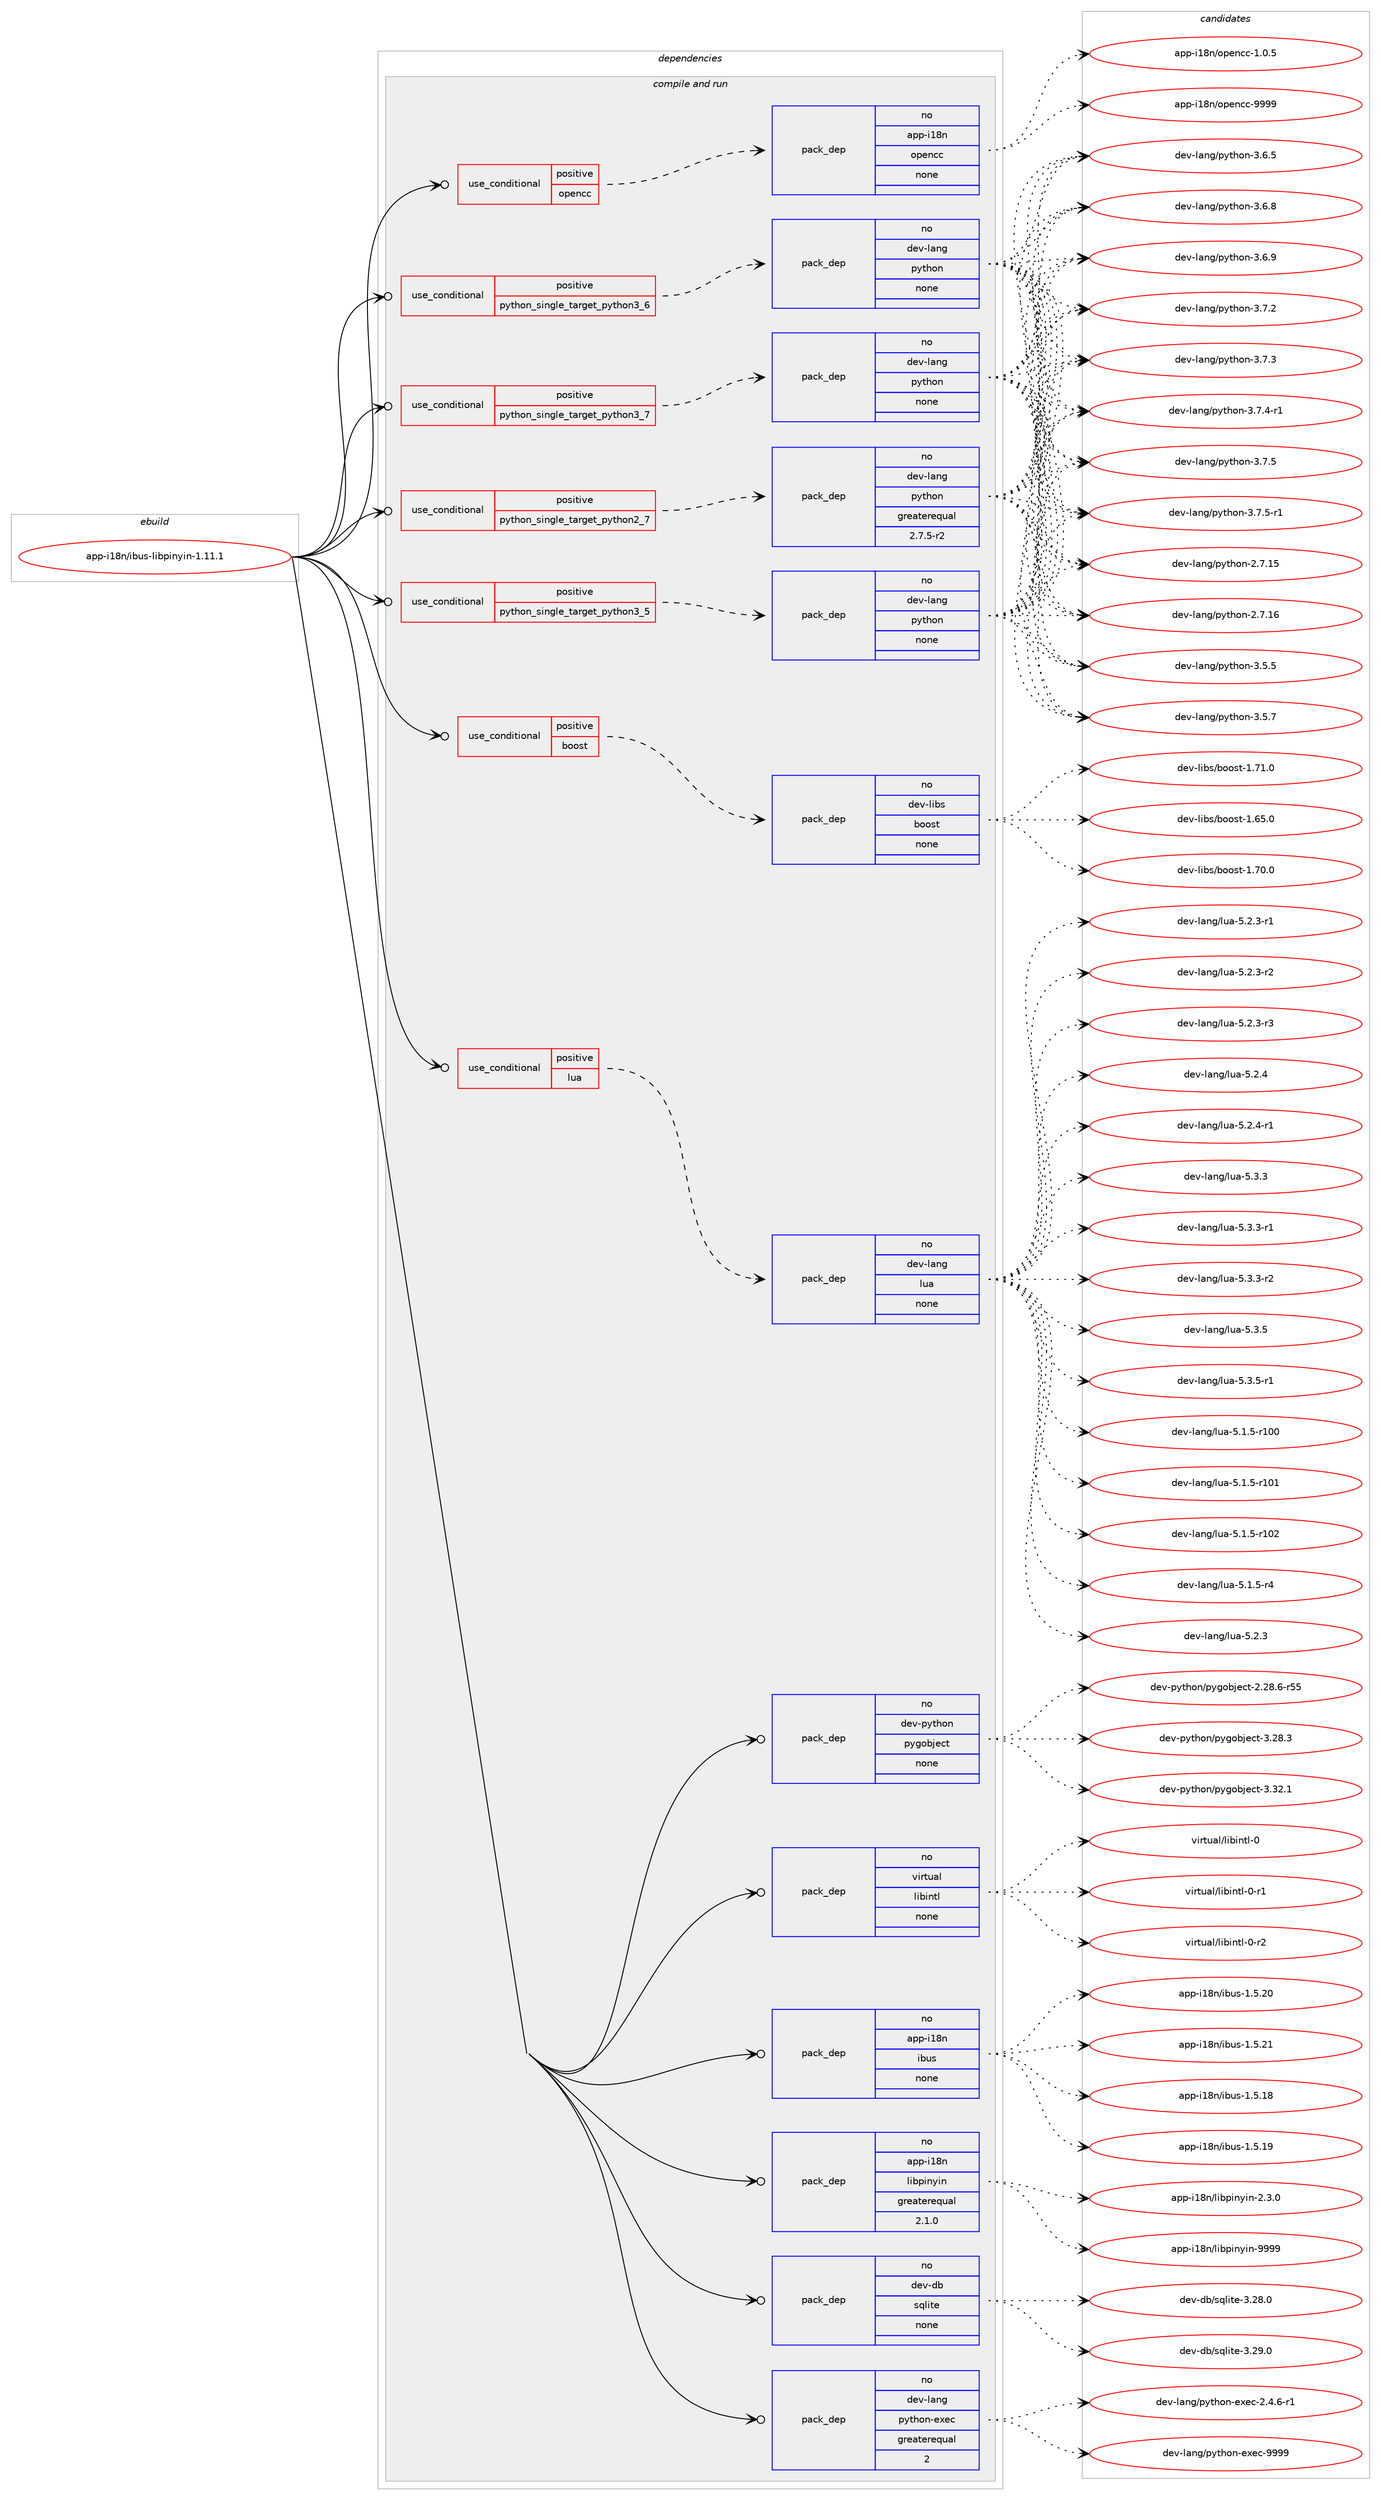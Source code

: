 digraph prolog {

# *************
# Graph options
# *************

newrank=true;
concentrate=true;
compound=true;
graph [rankdir=LR,fontname=Helvetica,fontsize=10,ranksep=1.5];#, ranksep=2.5, nodesep=0.2];
edge  [arrowhead=vee];
node  [fontname=Helvetica,fontsize=10];

# **********
# The ebuild
# **********

subgraph cluster_leftcol {
color=gray;
rank=same;
label=<<i>ebuild</i>>;
id [label="app-i18n/ibus-libpinyin-1.11.1", color=red, width=4, href="../app-i18n/ibus-libpinyin-1.11.1.svg"];
}

# ****************
# The dependencies
# ****************

subgraph cluster_midcol {
color=gray;
label=<<i>dependencies</i>>;
subgraph cluster_compile {
fillcolor="#eeeeee";
style=filled;
label=<<i>compile</i>>;
}
subgraph cluster_compileandrun {
fillcolor="#eeeeee";
style=filled;
label=<<i>compile and run</i>>;
subgraph cond118336 {
dependency494897 [label=<<TABLE BORDER="0" CELLBORDER="1" CELLSPACING="0" CELLPADDING="4"><TR><TD ROWSPAN="3" CELLPADDING="10">use_conditional</TD></TR><TR><TD>positive</TD></TR><TR><TD>boost</TD></TR></TABLE>>, shape=none, color=red];
subgraph pack367649 {
dependency494898 [label=<<TABLE BORDER="0" CELLBORDER="1" CELLSPACING="0" CELLPADDING="4" WIDTH="220"><TR><TD ROWSPAN="6" CELLPADDING="30">pack_dep</TD></TR><TR><TD WIDTH="110">no</TD></TR><TR><TD>dev-libs</TD></TR><TR><TD>boost</TD></TR><TR><TD>none</TD></TR><TR><TD></TD></TR></TABLE>>, shape=none, color=blue];
}
dependency494897:e -> dependency494898:w [weight=20,style="dashed",arrowhead="vee"];
}
id:e -> dependency494897:w [weight=20,style="solid",arrowhead="odotvee"];
subgraph cond118337 {
dependency494899 [label=<<TABLE BORDER="0" CELLBORDER="1" CELLSPACING="0" CELLPADDING="4"><TR><TD ROWSPAN="3" CELLPADDING="10">use_conditional</TD></TR><TR><TD>positive</TD></TR><TR><TD>lua</TD></TR></TABLE>>, shape=none, color=red];
subgraph pack367650 {
dependency494900 [label=<<TABLE BORDER="0" CELLBORDER="1" CELLSPACING="0" CELLPADDING="4" WIDTH="220"><TR><TD ROWSPAN="6" CELLPADDING="30">pack_dep</TD></TR><TR><TD WIDTH="110">no</TD></TR><TR><TD>dev-lang</TD></TR><TR><TD>lua</TD></TR><TR><TD>none</TD></TR><TR><TD></TD></TR></TABLE>>, shape=none, color=blue];
}
dependency494899:e -> dependency494900:w [weight=20,style="dashed",arrowhead="vee"];
}
id:e -> dependency494899:w [weight=20,style="solid",arrowhead="odotvee"];
subgraph cond118338 {
dependency494901 [label=<<TABLE BORDER="0" CELLBORDER="1" CELLSPACING="0" CELLPADDING="4"><TR><TD ROWSPAN="3" CELLPADDING="10">use_conditional</TD></TR><TR><TD>positive</TD></TR><TR><TD>opencc</TD></TR></TABLE>>, shape=none, color=red];
subgraph pack367651 {
dependency494902 [label=<<TABLE BORDER="0" CELLBORDER="1" CELLSPACING="0" CELLPADDING="4" WIDTH="220"><TR><TD ROWSPAN="6" CELLPADDING="30">pack_dep</TD></TR><TR><TD WIDTH="110">no</TD></TR><TR><TD>app-i18n</TD></TR><TR><TD>opencc</TD></TR><TR><TD>none</TD></TR><TR><TD></TD></TR></TABLE>>, shape=none, color=blue];
}
dependency494901:e -> dependency494902:w [weight=20,style="dashed",arrowhead="vee"];
}
id:e -> dependency494901:w [weight=20,style="solid",arrowhead="odotvee"];
subgraph cond118339 {
dependency494903 [label=<<TABLE BORDER="0" CELLBORDER="1" CELLSPACING="0" CELLPADDING="4"><TR><TD ROWSPAN="3" CELLPADDING="10">use_conditional</TD></TR><TR><TD>positive</TD></TR><TR><TD>python_single_target_python2_7</TD></TR></TABLE>>, shape=none, color=red];
subgraph pack367652 {
dependency494904 [label=<<TABLE BORDER="0" CELLBORDER="1" CELLSPACING="0" CELLPADDING="4" WIDTH="220"><TR><TD ROWSPAN="6" CELLPADDING="30">pack_dep</TD></TR><TR><TD WIDTH="110">no</TD></TR><TR><TD>dev-lang</TD></TR><TR><TD>python</TD></TR><TR><TD>greaterequal</TD></TR><TR><TD>2.7.5-r2</TD></TR></TABLE>>, shape=none, color=blue];
}
dependency494903:e -> dependency494904:w [weight=20,style="dashed",arrowhead="vee"];
}
id:e -> dependency494903:w [weight=20,style="solid",arrowhead="odotvee"];
subgraph cond118340 {
dependency494905 [label=<<TABLE BORDER="0" CELLBORDER="1" CELLSPACING="0" CELLPADDING="4"><TR><TD ROWSPAN="3" CELLPADDING="10">use_conditional</TD></TR><TR><TD>positive</TD></TR><TR><TD>python_single_target_python3_5</TD></TR></TABLE>>, shape=none, color=red];
subgraph pack367653 {
dependency494906 [label=<<TABLE BORDER="0" CELLBORDER="1" CELLSPACING="0" CELLPADDING="4" WIDTH="220"><TR><TD ROWSPAN="6" CELLPADDING="30">pack_dep</TD></TR><TR><TD WIDTH="110">no</TD></TR><TR><TD>dev-lang</TD></TR><TR><TD>python</TD></TR><TR><TD>none</TD></TR><TR><TD></TD></TR></TABLE>>, shape=none, color=blue];
}
dependency494905:e -> dependency494906:w [weight=20,style="dashed",arrowhead="vee"];
}
id:e -> dependency494905:w [weight=20,style="solid",arrowhead="odotvee"];
subgraph cond118341 {
dependency494907 [label=<<TABLE BORDER="0" CELLBORDER="1" CELLSPACING="0" CELLPADDING="4"><TR><TD ROWSPAN="3" CELLPADDING="10">use_conditional</TD></TR><TR><TD>positive</TD></TR><TR><TD>python_single_target_python3_6</TD></TR></TABLE>>, shape=none, color=red];
subgraph pack367654 {
dependency494908 [label=<<TABLE BORDER="0" CELLBORDER="1" CELLSPACING="0" CELLPADDING="4" WIDTH="220"><TR><TD ROWSPAN="6" CELLPADDING="30">pack_dep</TD></TR><TR><TD WIDTH="110">no</TD></TR><TR><TD>dev-lang</TD></TR><TR><TD>python</TD></TR><TR><TD>none</TD></TR><TR><TD></TD></TR></TABLE>>, shape=none, color=blue];
}
dependency494907:e -> dependency494908:w [weight=20,style="dashed",arrowhead="vee"];
}
id:e -> dependency494907:w [weight=20,style="solid",arrowhead="odotvee"];
subgraph cond118342 {
dependency494909 [label=<<TABLE BORDER="0" CELLBORDER="1" CELLSPACING="0" CELLPADDING="4"><TR><TD ROWSPAN="3" CELLPADDING="10">use_conditional</TD></TR><TR><TD>positive</TD></TR><TR><TD>python_single_target_python3_7</TD></TR></TABLE>>, shape=none, color=red];
subgraph pack367655 {
dependency494910 [label=<<TABLE BORDER="0" CELLBORDER="1" CELLSPACING="0" CELLPADDING="4" WIDTH="220"><TR><TD ROWSPAN="6" CELLPADDING="30">pack_dep</TD></TR><TR><TD WIDTH="110">no</TD></TR><TR><TD>dev-lang</TD></TR><TR><TD>python</TD></TR><TR><TD>none</TD></TR><TR><TD></TD></TR></TABLE>>, shape=none, color=blue];
}
dependency494909:e -> dependency494910:w [weight=20,style="dashed",arrowhead="vee"];
}
id:e -> dependency494909:w [weight=20,style="solid",arrowhead="odotvee"];
subgraph pack367656 {
dependency494911 [label=<<TABLE BORDER="0" CELLBORDER="1" CELLSPACING="0" CELLPADDING="4" WIDTH="220"><TR><TD ROWSPAN="6" CELLPADDING="30">pack_dep</TD></TR><TR><TD WIDTH="110">no</TD></TR><TR><TD>app-i18n</TD></TR><TR><TD>ibus</TD></TR><TR><TD>none</TD></TR><TR><TD></TD></TR></TABLE>>, shape=none, color=blue];
}
id:e -> dependency494911:w [weight=20,style="solid",arrowhead="odotvee"];
subgraph pack367657 {
dependency494912 [label=<<TABLE BORDER="0" CELLBORDER="1" CELLSPACING="0" CELLPADDING="4" WIDTH="220"><TR><TD ROWSPAN="6" CELLPADDING="30">pack_dep</TD></TR><TR><TD WIDTH="110">no</TD></TR><TR><TD>app-i18n</TD></TR><TR><TD>libpinyin</TD></TR><TR><TD>greaterequal</TD></TR><TR><TD>2.1.0</TD></TR></TABLE>>, shape=none, color=blue];
}
id:e -> dependency494912:w [weight=20,style="solid",arrowhead="odotvee"];
subgraph pack367658 {
dependency494913 [label=<<TABLE BORDER="0" CELLBORDER="1" CELLSPACING="0" CELLPADDING="4" WIDTH="220"><TR><TD ROWSPAN="6" CELLPADDING="30">pack_dep</TD></TR><TR><TD WIDTH="110">no</TD></TR><TR><TD>dev-db</TD></TR><TR><TD>sqlite</TD></TR><TR><TD>none</TD></TR><TR><TD></TD></TR></TABLE>>, shape=none, color=blue];
}
id:e -> dependency494913:w [weight=20,style="solid",arrowhead="odotvee"];
subgraph pack367659 {
dependency494914 [label=<<TABLE BORDER="0" CELLBORDER="1" CELLSPACING="0" CELLPADDING="4" WIDTH="220"><TR><TD ROWSPAN="6" CELLPADDING="30">pack_dep</TD></TR><TR><TD WIDTH="110">no</TD></TR><TR><TD>dev-lang</TD></TR><TR><TD>python-exec</TD></TR><TR><TD>greaterequal</TD></TR><TR><TD>2</TD></TR></TABLE>>, shape=none, color=blue];
}
id:e -> dependency494914:w [weight=20,style="solid",arrowhead="odotvee"];
subgraph pack367660 {
dependency494915 [label=<<TABLE BORDER="0" CELLBORDER="1" CELLSPACING="0" CELLPADDING="4" WIDTH="220"><TR><TD ROWSPAN="6" CELLPADDING="30">pack_dep</TD></TR><TR><TD WIDTH="110">no</TD></TR><TR><TD>dev-python</TD></TR><TR><TD>pygobject</TD></TR><TR><TD>none</TD></TR><TR><TD></TD></TR></TABLE>>, shape=none, color=blue];
}
id:e -> dependency494915:w [weight=20,style="solid",arrowhead="odotvee"];
subgraph pack367661 {
dependency494916 [label=<<TABLE BORDER="0" CELLBORDER="1" CELLSPACING="0" CELLPADDING="4" WIDTH="220"><TR><TD ROWSPAN="6" CELLPADDING="30">pack_dep</TD></TR><TR><TD WIDTH="110">no</TD></TR><TR><TD>virtual</TD></TR><TR><TD>libintl</TD></TR><TR><TD>none</TD></TR><TR><TD></TD></TR></TABLE>>, shape=none, color=blue];
}
id:e -> dependency494916:w [weight=20,style="solid",arrowhead="odotvee"];
}
subgraph cluster_run {
fillcolor="#eeeeee";
style=filled;
label=<<i>run</i>>;
}
}

# **************
# The candidates
# **************

subgraph cluster_choices {
rank=same;
color=gray;
label=<<i>candidates</i>>;

subgraph choice367649 {
color=black;
nodesep=1;
choice1001011184510810598115479811111111511645494654534648 [label="dev-libs/boost-1.65.0", color=red, width=4,href="../dev-libs/boost-1.65.0.svg"];
choice1001011184510810598115479811111111511645494655484648 [label="dev-libs/boost-1.70.0", color=red, width=4,href="../dev-libs/boost-1.70.0.svg"];
choice1001011184510810598115479811111111511645494655494648 [label="dev-libs/boost-1.71.0", color=red, width=4,href="../dev-libs/boost-1.71.0.svg"];
dependency494898:e -> choice1001011184510810598115479811111111511645494654534648:w [style=dotted,weight="100"];
dependency494898:e -> choice1001011184510810598115479811111111511645494655484648:w [style=dotted,weight="100"];
dependency494898:e -> choice1001011184510810598115479811111111511645494655494648:w [style=dotted,weight="100"];
}
subgraph choice367650 {
color=black;
nodesep=1;
choice1001011184510897110103471081179745534649465345114494848 [label="dev-lang/lua-5.1.5-r100", color=red, width=4,href="../dev-lang/lua-5.1.5-r100.svg"];
choice1001011184510897110103471081179745534649465345114494849 [label="dev-lang/lua-5.1.5-r101", color=red, width=4,href="../dev-lang/lua-5.1.5-r101.svg"];
choice1001011184510897110103471081179745534649465345114494850 [label="dev-lang/lua-5.1.5-r102", color=red, width=4,href="../dev-lang/lua-5.1.5-r102.svg"];
choice100101118451089711010347108117974553464946534511452 [label="dev-lang/lua-5.1.5-r4", color=red, width=4,href="../dev-lang/lua-5.1.5-r4.svg"];
choice10010111845108971101034710811797455346504651 [label="dev-lang/lua-5.2.3", color=red, width=4,href="../dev-lang/lua-5.2.3.svg"];
choice100101118451089711010347108117974553465046514511449 [label="dev-lang/lua-5.2.3-r1", color=red, width=4,href="../dev-lang/lua-5.2.3-r1.svg"];
choice100101118451089711010347108117974553465046514511450 [label="dev-lang/lua-5.2.3-r2", color=red, width=4,href="../dev-lang/lua-5.2.3-r2.svg"];
choice100101118451089711010347108117974553465046514511451 [label="dev-lang/lua-5.2.3-r3", color=red, width=4,href="../dev-lang/lua-5.2.3-r3.svg"];
choice10010111845108971101034710811797455346504652 [label="dev-lang/lua-5.2.4", color=red, width=4,href="../dev-lang/lua-5.2.4.svg"];
choice100101118451089711010347108117974553465046524511449 [label="dev-lang/lua-5.2.4-r1", color=red, width=4,href="../dev-lang/lua-5.2.4-r1.svg"];
choice10010111845108971101034710811797455346514651 [label="dev-lang/lua-5.3.3", color=red, width=4,href="../dev-lang/lua-5.3.3.svg"];
choice100101118451089711010347108117974553465146514511449 [label="dev-lang/lua-5.3.3-r1", color=red, width=4,href="../dev-lang/lua-5.3.3-r1.svg"];
choice100101118451089711010347108117974553465146514511450 [label="dev-lang/lua-5.3.3-r2", color=red, width=4,href="../dev-lang/lua-5.3.3-r2.svg"];
choice10010111845108971101034710811797455346514653 [label="dev-lang/lua-5.3.5", color=red, width=4,href="../dev-lang/lua-5.3.5.svg"];
choice100101118451089711010347108117974553465146534511449 [label="dev-lang/lua-5.3.5-r1", color=red, width=4,href="../dev-lang/lua-5.3.5-r1.svg"];
dependency494900:e -> choice1001011184510897110103471081179745534649465345114494848:w [style=dotted,weight="100"];
dependency494900:e -> choice1001011184510897110103471081179745534649465345114494849:w [style=dotted,weight="100"];
dependency494900:e -> choice1001011184510897110103471081179745534649465345114494850:w [style=dotted,weight="100"];
dependency494900:e -> choice100101118451089711010347108117974553464946534511452:w [style=dotted,weight="100"];
dependency494900:e -> choice10010111845108971101034710811797455346504651:w [style=dotted,weight="100"];
dependency494900:e -> choice100101118451089711010347108117974553465046514511449:w [style=dotted,weight="100"];
dependency494900:e -> choice100101118451089711010347108117974553465046514511450:w [style=dotted,weight="100"];
dependency494900:e -> choice100101118451089711010347108117974553465046514511451:w [style=dotted,weight="100"];
dependency494900:e -> choice10010111845108971101034710811797455346504652:w [style=dotted,weight="100"];
dependency494900:e -> choice100101118451089711010347108117974553465046524511449:w [style=dotted,weight="100"];
dependency494900:e -> choice10010111845108971101034710811797455346514651:w [style=dotted,weight="100"];
dependency494900:e -> choice100101118451089711010347108117974553465146514511449:w [style=dotted,weight="100"];
dependency494900:e -> choice100101118451089711010347108117974553465146514511450:w [style=dotted,weight="100"];
dependency494900:e -> choice10010111845108971101034710811797455346514653:w [style=dotted,weight="100"];
dependency494900:e -> choice100101118451089711010347108117974553465146534511449:w [style=dotted,weight="100"];
}
subgraph choice367651 {
color=black;
nodesep=1;
choice97112112451054956110471111121011109999454946484653 [label="app-i18n/opencc-1.0.5", color=red, width=4,href="../app-i18n/opencc-1.0.5.svg"];
choice971121124510549561104711111210111099994557575757 [label="app-i18n/opencc-9999", color=red, width=4,href="../app-i18n/opencc-9999.svg"];
dependency494902:e -> choice97112112451054956110471111121011109999454946484653:w [style=dotted,weight="100"];
dependency494902:e -> choice971121124510549561104711111210111099994557575757:w [style=dotted,weight="100"];
}
subgraph choice367652 {
color=black;
nodesep=1;
choice10010111845108971101034711212111610411111045504655464953 [label="dev-lang/python-2.7.15", color=red, width=4,href="../dev-lang/python-2.7.15.svg"];
choice10010111845108971101034711212111610411111045504655464954 [label="dev-lang/python-2.7.16", color=red, width=4,href="../dev-lang/python-2.7.16.svg"];
choice100101118451089711010347112121116104111110455146534653 [label="dev-lang/python-3.5.5", color=red, width=4,href="../dev-lang/python-3.5.5.svg"];
choice100101118451089711010347112121116104111110455146534655 [label="dev-lang/python-3.5.7", color=red, width=4,href="../dev-lang/python-3.5.7.svg"];
choice100101118451089711010347112121116104111110455146544653 [label="dev-lang/python-3.6.5", color=red, width=4,href="../dev-lang/python-3.6.5.svg"];
choice100101118451089711010347112121116104111110455146544656 [label="dev-lang/python-3.6.8", color=red, width=4,href="../dev-lang/python-3.6.8.svg"];
choice100101118451089711010347112121116104111110455146544657 [label="dev-lang/python-3.6.9", color=red, width=4,href="../dev-lang/python-3.6.9.svg"];
choice100101118451089711010347112121116104111110455146554650 [label="dev-lang/python-3.7.2", color=red, width=4,href="../dev-lang/python-3.7.2.svg"];
choice100101118451089711010347112121116104111110455146554651 [label="dev-lang/python-3.7.3", color=red, width=4,href="../dev-lang/python-3.7.3.svg"];
choice1001011184510897110103471121211161041111104551465546524511449 [label="dev-lang/python-3.7.4-r1", color=red, width=4,href="../dev-lang/python-3.7.4-r1.svg"];
choice100101118451089711010347112121116104111110455146554653 [label="dev-lang/python-3.7.5", color=red, width=4,href="../dev-lang/python-3.7.5.svg"];
choice1001011184510897110103471121211161041111104551465546534511449 [label="dev-lang/python-3.7.5-r1", color=red, width=4,href="../dev-lang/python-3.7.5-r1.svg"];
dependency494904:e -> choice10010111845108971101034711212111610411111045504655464953:w [style=dotted,weight="100"];
dependency494904:e -> choice10010111845108971101034711212111610411111045504655464954:w [style=dotted,weight="100"];
dependency494904:e -> choice100101118451089711010347112121116104111110455146534653:w [style=dotted,weight="100"];
dependency494904:e -> choice100101118451089711010347112121116104111110455146534655:w [style=dotted,weight="100"];
dependency494904:e -> choice100101118451089711010347112121116104111110455146544653:w [style=dotted,weight="100"];
dependency494904:e -> choice100101118451089711010347112121116104111110455146544656:w [style=dotted,weight="100"];
dependency494904:e -> choice100101118451089711010347112121116104111110455146544657:w [style=dotted,weight="100"];
dependency494904:e -> choice100101118451089711010347112121116104111110455146554650:w [style=dotted,weight="100"];
dependency494904:e -> choice100101118451089711010347112121116104111110455146554651:w [style=dotted,weight="100"];
dependency494904:e -> choice1001011184510897110103471121211161041111104551465546524511449:w [style=dotted,weight="100"];
dependency494904:e -> choice100101118451089711010347112121116104111110455146554653:w [style=dotted,weight="100"];
dependency494904:e -> choice1001011184510897110103471121211161041111104551465546534511449:w [style=dotted,weight="100"];
}
subgraph choice367653 {
color=black;
nodesep=1;
choice10010111845108971101034711212111610411111045504655464953 [label="dev-lang/python-2.7.15", color=red, width=4,href="../dev-lang/python-2.7.15.svg"];
choice10010111845108971101034711212111610411111045504655464954 [label="dev-lang/python-2.7.16", color=red, width=4,href="../dev-lang/python-2.7.16.svg"];
choice100101118451089711010347112121116104111110455146534653 [label="dev-lang/python-3.5.5", color=red, width=4,href="../dev-lang/python-3.5.5.svg"];
choice100101118451089711010347112121116104111110455146534655 [label="dev-lang/python-3.5.7", color=red, width=4,href="../dev-lang/python-3.5.7.svg"];
choice100101118451089711010347112121116104111110455146544653 [label="dev-lang/python-3.6.5", color=red, width=4,href="../dev-lang/python-3.6.5.svg"];
choice100101118451089711010347112121116104111110455146544656 [label="dev-lang/python-3.6.8", color=red, width=4,href="../dev-lang/python-3.6.8.svg"];
choice100101118451089711010347112121116104111110455146544657 [label="dev-lang/python-3.6.9", color=red, width=4,href="../dev-lang/python-3.6.9.svg"];
choice100101118451089711010347112121116104111110455146554650 [label="dev-lang/python-3.7.2", color=red, width=4,href="../dev-lang/python-3.7.2.svg"];
choice100101118451089711010347112121116104111110455146554651 [label="dev-lang/python-3.7.3", color=red, width=4,href="../dev-lang/python-3.7.3.svg"];
choice1001011184510897110103471121211161041111104551465546524511449 [label="dev-lang/python-3.7.4-r1", color=red, width=4,href="../dev-lang/python-3.7.4-r1.svg"];
choice100101118451089711010347112121116104111110455146554653 [label="dev-lang/python-3.7.5", color=red, width=4,href="../dev-lang/python-3.7.5.svg"];
choice1001011184510897110103471121211161041111104551465546534511449 [label="dev-lang/python-3.7.5-r1", color=red, width=4,href="../dev-lang/python-3.7.5-r1.svg"];
dependency494906:e -> choice10010111845108971101034711212111610411111045504655464953:w [style=dotted,weight="100"];
dependency494906:e -> choice10010111845108971101034711212111610411111045504655464954:w [style=dotted,weight="100"];
dependency494906:e -> choice100101118451089711010347112121116104111110455146534653:w [style=dotted,weight="100"];
dependency494906:e -> choice100101118451089711010347112121116104111110455146534655:w [style=dotted,weight="100"];
dependency494906:e -> choice100101118451089711010347112121116104111110455146544653:w [style=dotted,weight="100"];
dependency494906:e -> choice100101118451089711010347112121116104111110455146544656:w [style=dotted,weight="100"];
dependency494906:e -> choice100101118451089711010347112121116104111110455146544657:w [style=dotted,weight="100"];
dependency494906:e -> choice100101118451089711010347112121116104111110455146554650:w [style=dotted,weight="100"];
dependency494906:e -> choice100101118451089711010347112121116104111110455146554651:w [style=dotted,weight="100"];
dependency494906:e -> choice1001011184510897110103471121211161041111104551465546524511449:w [style=dotted,weight="100"];
dependency494906:e -> choice100101118451089711010347112121116104111110455146554653:w [style=dotted,weight="100"];
dependency494906:e -> choice1001011184510897110103471121211161041111104551465546534511449:w [style=dotted,weight="100"];
}
subgraph choice367654 {
color=black;
nodesep=1;
choice10010111845108971101034711212111610411111045504655464953 [label="dev-lang/python-2.7.15", color=red, width=4,href="../dev-lang/python-2.7.15.svg"];
choice10010111845108971101034711212111610411111045504655464954 [label="dev-lang/python-2.7.16", color=red, width=4,href="../dev-lang/python-2.7.16.svg"];
choice100101118451089711010347112121116104111110455146534653 [label="dev-lang/python-3.5.5", color=red, width=4,href="../dev-lang/python-3.5.5.svg"];
choice100101118451089711010347112121116104111110455146534655 [label="dev-lang/python-3.5.7", color=red, width=4,href="../dev-lang/python-3.5.7.svg"];
choice100101118451089711010347112121116104111110455146544653 [label="dev-lang/python-3.6.5", color=red, width=4,href="../dev-lang/python-3.6.5.svg"];
choice100101118451089711010347112121116104111110455146544656 [label="dev-lang/python-3.6.8", color=red, width=4,href="../dev-lang/python-3.6.8.svg"];
choice100101118451089711010347112121116104111110455146544657 [label="dev-lang/python-3.6.9", color=red, width=4,href="../dev-lang/python-3.6.9.svg"];
choice100101118451089711010347112121116104111110455146554650 [label="dev-lang/python-3.7.2", color=red, width=4,href="../dev-lang/python-3.7.2.svg"];
choice100101118451089711010347112121116104111110455146554651 [label="dev-lang/python-3.7.3", color=red, width=4,href="../dev-lang/python-3.7.3.svg"];
choice1001011184510897110103471121211161041111104551465546524511449 [label="dev-lang/python-3.7.4-r1", color=red, width=4,href="../dev-lang/python-3.7.4-r1.svg"];
choice100101118451089711010347112121116104111110455146554653 [label="dev-lang/python-3.7.5", color=red, width=4,href="../dev-lang/python-3.7.5.svg"];
choice1001011184510897110103471121211161041111104551465546534511449 [label="dev-lang/python-3.7.5-r1", color=red, width=4,href="../dev-lang/python-3.7.5-r1.svg"];
dependency494908:e -> choice10010111845108971101034711212111610411111045504655464953:w [style=dotted,weight="100"];
dependency494908:e -> choice10010111845108971101034711212111610411111045504655464954:w [style=dotted,weight="100"];
dependency494908:e -> choice100101118451089711010347112121116104111110455146534653:w [style=dotted,weight="100"];
dependency494908:e -> choice100101118451089711010347112121116104111110455146534655:w [style=dotted,weight="100"];
dependency494908:e -> choice100101118451089711010347112121116104111110455146544653:w [style=dotted,weight="100"];
dependency494908:e -> choice100101118451089711010347112121116104111110455146544656:w [style=dotted,weight="100"];
dependency494908:e -> choice100101118451089711010347112121116104111110455146544657:w [style=dotted,weight="100"];
dependency494908:e -> choice100101118451089711010347112121116104111110455146554650:w [style=dotted,weight="100"];
dependency494908:e -> choice100101118451089711010347112121116104111110455146554651:w [style=dotted,weight="100"];
dependency494908:e -> choice1001011184510897110103471121211161041111104551465546524511449:w [style=dotted,weight="100"];
dependency494908:e -> choice100101118451089711010347112121116104111110455146554653:w [style=dotted,weight="100"];
dependency494908:e -> choice1001011184510897110103471121211161041111104551465546534511449:w [style=dotted,weight="100"];
}
subgraph choice367655 {
color=black;
nodesep=1;
choice10010111845108971101034711212111610411111045504655464953 [label="dev-lang/python-2.7.15", color=red, width=4,href="../dev-lang/python-2.7.15.svg"];
choice10010111845108971101034711212111610411111045504655464954 [label="dev-lang/python-2.7.16", color=red, width=4,href="../dev-lang/python-2.7.16.svg"];
choice100101118451089711010347112121116104111110455146534653 [label="dev-lang/python-3.5.5", color=red, width=4,href="../dev-lang/python-3.5.5.svg"];
choice100101118451089711010347112121116104111110455146534655 [label="dev-lang/python-3.5.7", color=red, width=4,href="../dev-lang/python-3.5.7.svg"];
choice100101118451089711010347112121116104111110455146544653 [label="dev-lang/python-3.6.5", color=red, width=4,href="../dev-lang/python-3.6.5.svg"];
choice100101118451089711010347112121116104111110455146544656 [label="dev-lang/python-3.6.8", color=red, width=4,href="../dev-lang/python-3.6.8.svg"];
choice100101118451089711010347112121116104111110455146544657 [label="dev-lang/python-3.6.9", color=red, width=4,href="../dev-lang/python-3.6.9.svg"];
choice100101118451089711010347112121116104111110455146554650 [label="dev-lang/python-3.7.2", color=red, width=4,href="../dev-lang/python-3.7.2.svg"];
choice100101118451089711010347112121116104111110455146554651 [label="dev-lang/python-3.7.3", color=red, width=4,href="../dev-lang/python-3.7.3.svg"];
choice1001011184510897110103471121211161041111104551465546524511449 [label="dev-lang/python-3.7.4-r1", color=red, width=4,href="../dev-lang/python-3.7.4-r1.svg"];
choice100101118451089711010347112121116104111110455146554653 [label="dev-lang/python-3.7.5", color=red, width=4,href="../dev-lang/python-3.7.5.svg"];
choice1001011184510897110103471121211161041111104551465546534511449 [label="dev-lang/python-3.7.5-r1", color=red, width=4,href="../dev-lang/python-3.7.5-r1.svg"];
dependency494910:e -> choice10010111845108971101034711212111610411111045504655464953:w [style=dotted,weight="100"];
dependency494910:e -> choice10010111845108971101034711212111610411111045504655464954:w [style=dotted,weight="100"];
dependency494910:e -> choice100101118451089711010347112121116104111110455146534653:w [style=dotted,weight="100"];
dependency494910:e -> choice100101118451089711010347112121116104111110455146534655:w [style=dotted,weight="100"];
dependency494910:e -> choice100101118451089711010347112121116104111110455146544653:w [style=dotted,weight="100"];
dependency494910:e -> choice100101118451089711010347112121116104111110455146544656:w [style=dotted,weight="100"];
dependency494910:e -> choice100101118451089711010347112121116104111110455146544657:w [style=dotted,weight="100"];
dependency494910:e -> choice100101118451089711010347112121116104111110455146554650:w [style=dotted,weight="100"];
dependency494910:e -> choice100101118451089711010347112121116104111110455146554651:w [style=dotted,weight="100"];
dependency494910:e -> choice1001011184510897110103471121211161041111104551465546524511449:w [style=dotted,weight="100"];
dependency494910:e -> choice100101118451089711010347112121116104111110455146554653:w [style=dotted,weight="100"];
dependency494910:e -> choice1001011184510897110103471121211161041111104551465546534511449:w [style=dotted,weight="100"];
}
subgraph choice367656 {
color=black;
nodesep=1;
choice97112112451054956110471059811711545494653464956 [label="app-i18n/ibus-1.5.18", color=red, width=4,href="../app-i18n/ibus-1.5.18.svg"];
choice97112112451054956110471059811711545494653464957 [label="app-i18n/ibus-1.5.19", color=red, width=4,href="../app-i18n/ibus-1.5.19.svg"];
choice97112112451054956110471059811711545494653465048 [label="app-i18n/ibus-1.5.20", color=red, width=4,href="../app-i18n/ibus-1.5.20.svg"];
choice97112112451054956110471059811711545494653465049 [label="app-i18n/ibus-1.5.21", color=red, width=4,href="../app-i18n/ibus-1.5.21.svg"];
dependency494911:e -> choice97112112451054956110471059811711545494653464956:w [style=dotted,weight="100"];
dependency494911:e -> choice97112112451054956110471059811711545494653464957:w [style=dotted,weight="100"];
dependency494911:e -> choice97112112451054956110471059811711545494653465048:w [style=dotted,weight="100"];
dependency494911:e -> choice97112112451054956110471059811711545494653465049:w [style=dotted,weight="100"];
}
subgraph choice367657 {
color=black;
nodesep=1;
choice971121124510549561104710810598112105110121105110455046514648 [label="app-i18n/libpinyin-2.3.0", color=red, width=4,href="../app-i18n/libpinyin-2.3.0.svg"];
choice9711211245105495611047108105981121051101211051104557575757 [label="app-i18n/libpinyin-9999", color=red, width=4,href="../app-i18n/libpinyin-9999.svg"];
dependency494912:e -> choice971121124510549561104710810598112105110121105110455046514648:w [style=dotted,weight="100"];
dependency494912:e -> choice9711211245105495611047108105981121051101211051104557575757:w [style=dotted,weight="100"];
}
subgraph choice367658 {
color=black;
nodesep=1;
choice10010111845100984711511310810511610145514650564648 [label="dev-db/sqlite-3.28.0", color=red, width=4,href="../dev-db/sqlite-3.28.0.svg"];
choice10010111845100984711511310810511610145514650574648 [label="dev-db/sqlite-3.29.0", color=red, width=4,href="../dev-db/sqlite-3.29.0.svg"];
dependency494913:e -> choice10010111845100984711511310810511610145514650564648:w [style=dotted,weight="100"];
dependency494913:e -> choice10010111845100984711511310810511610145514650574648:w [style=dotted,weight="100"];
}
subgraph choice367659 {
color=black;
nodesep=1;
choice10010111845108971101034711212111610411111045101120101994550465246544511449 [label="dev-lang/python-exec-2.4.6-r1", color=red, width=4,href="../dev-lang/python-exec-2.4.6-r1.svg"];
choice10010111845108971101034711212111610411111045101120101994557575757 [label="dev-lang/python-exec-9999", color=red, width=4,href="../dev-lang/python-exec-9999.svg"];
dependency494914:e -> choice10010111845108971101034711212111610411111045101120101994550465246544511449:w [style=dotted,weight="100"];
dependency494914:e -> choice10010111845108971101034711212111610411111045101120101994557575757:w [style=dotted,weight="100"];
}
subgraph choice367660 {
color=black;
nodesep=1;
choice1001011184511212111610411111047112121103111981061019911645504650564654451145353 [label="dev-python/pygobject-2.28.6-r55", color=red, width=4,href="../dev-python/pygobject-2.28.6-r55.svg"];
choice1001011184511212111610411111047112121103111981061019911645514650564651 [label="dev-python/pygobject-3.28.3", color=red, width=4,href="../dev-python/pygobject-3.28.3.svg"];
choice1001011184511212111610411111047112121103111981061019911645514651504649 [label="dev-python/pygobject-3.32.1", color=red, width=4,href="../dev-python/pygobject-3.32.1.svg"];
dependency494915:e -> choice1001011184511212111610411111047112121103111981061019911645504650564654451145353:w [style=dotted,weight="100"];
dependency494915:e -> choice1001011184511212111610411111047112121103111981061019911645514650564651:w [style=dotted,weight="100"];
dependency494915:e -> choice1001011184511212111610411111047112121103111981061019911645514651504649:w [style=dotted,weight="100"];
}
subgraph choice367661 {
color=black;
nodesep=1;
choice1181051141161179710847108105981051101161084548 [label="virtual/libintl-0", color=red, width=4,href="../virtual/libintl-0.svg"];
choice11810511411611797108471081059810511011610845484511449 [label="virtual/libintl-0-r1", color=red, width=4,href="../virtual/libintl-0-r1.svg"];
choice11810511411611797108471081059810511011610845484511450 [label="virtual/libintl-0-r2", color=red, width=4,href="../virtual/libintl-0-r2.svg"];
dependency494916:e -> choice1181051141161179710847108105981051101161084548:w [style=dotted,weight="100"];
dependency494916:e -> choice11810511411611797108471081059810511011610845484511449:w [style=dotted,weight="100"];
dependency494916:e -> choice11810511411611797108471081059810511011610845484511450:w [style=dotted,weight="100"];
}
}

}

